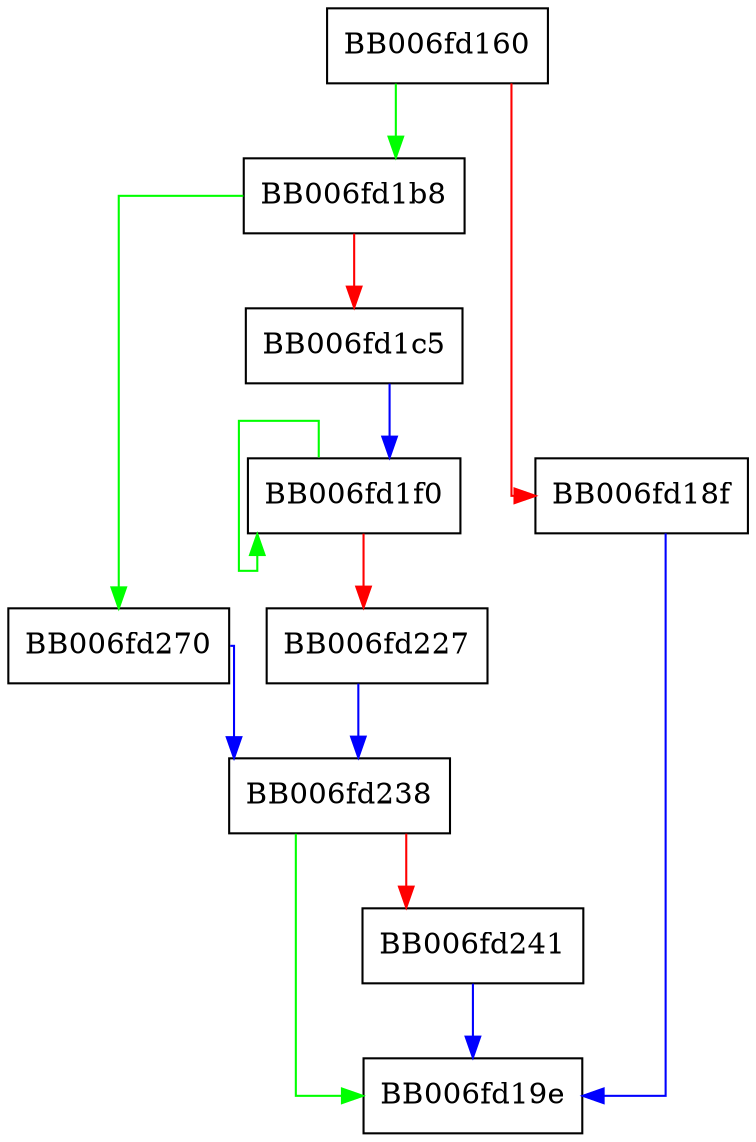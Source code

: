 digraph cipher_hw_des_cbc_cipher {
  node [shape="box"];
  graph [splines=ortho];
  BB006fd160 -> BB006fd1b8 [color="green"];
  BB006fd160 -> BB006fd18f [color="red"];
  BB006fd18f -> BB006fd19e [color="blue"];
  BB006fd1b8 -> BB006fd270 [color="green"];
  BB006fd1b8 -> BB006fd1c5 [color="red"];
  BB006fd1c5 -> BB006fd1f0 [color="blue"];
  BB006fd1f0 -> BB006fd1f0 [color="green"];
  BB006fd1f0 -> BB006fd227 [color="red"];
  BB006fd227 -> BB006fd238 [color="blue"];
  BB006fd238 -> BB006fd19e [color="green"];
  BB006fd238 -> BB006fd241 [color="red"];
  BB006fd241 -> BB006fd19e [color="blue"];
  BB006fd270 -> BB006fd238 [color="blue"];
}